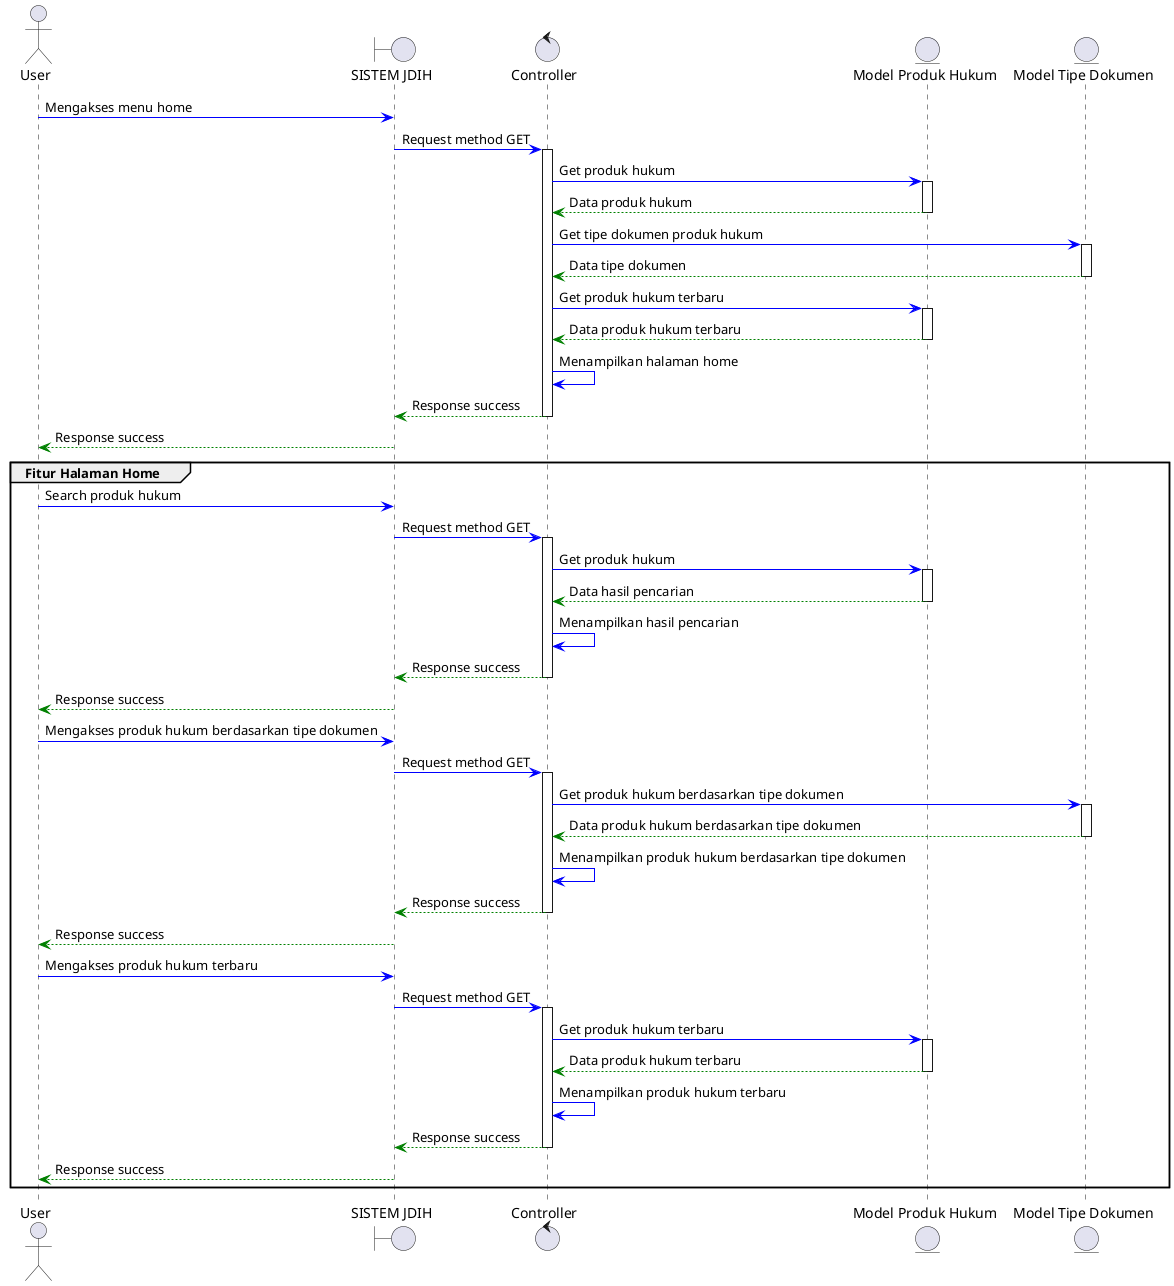 @startuml

actor User as user
boundary "SISTEM JDIH" as sistem
control "Controller" as homeController
entity "Model Produk Hukum" as model
entity "Model Tipe Dokumen" as modeltipe

user -[#Blue]> sistem : Mengakses menu home
sistem -[#Blue]> homeController : Request method GET
activate homeController
homeController -[#Blue]> model : Get produk hukum
activate model
model --[#Green]> homeController : Data produk hukum
deactivate model
homeController -[#Blue]> modeltipe : Get tipe dokumen produk hukum
activate modeltipe
modeltipe --[#Green]> homeController : Data tipe dokumen
deactivate modeltipe
homeController -[#Blue]> model : Get produk hukum terbaru
activate model
model --[#Green]> homeController : Data produk hukum terbaru
deactivate model
homeController -[#Blue]> homeController : Menampilkan halaman home
homeController --[#Green]> sistem : Response success
deactivate homeController
sistem --[#Green]> user : Response success

group Fitur Halaman Home

    user -[#Blue]> sistem : Search produk hukum
    sistem -[#Blue]> homeController : Request method GET
    activate homeController
    homeController -[#Blue]> model : Get produk hukum
    activate model
    model --[#Green]> homeController : Data hasil pencarian
    deactivate model
    homeController -[#Blue]> homeController : Menampilkan hasil pencarian
    homeController --[#Green]> sistem : Response success
    deactivate homeController
    sistem --[#Green]> user : Response success

    user -[#Blue]> sistem : Mengakses produk hukum berdasarkan tipe dokumen
    sistem -[#Blue]> homeController : Request method GET
    activate homeController
    homeController -[#Blue]> modeltipe : Get produk hukum berdasarkan tipe dokumen
    activate modeltipe
    modeltipe --[#Green]> homeController : Data produk hukum berdasarkan tipe dokumen
    deactivate modeltipe
    homeController -[#Blue]> homeController : Menampilkan produk hukum berdasarkan tipe dokumen
    homeController --[#Green]> sistem : Response success
    deactivate homeController
    sistem --[#Green]> user : Response success

    user -[#Blue]> sistem : Mengakses produk hukum terbaru
    sistem -[#Blue]> homeController : Request method GET
    activate homeController
    homeController -[#Blue]> model : Get produk hukum terbaru
    activate model
    model --[#Green]> homeController : Data produk hukum terbaru
    deactivate model
    homeController -[#Blue]> homeController : Menampilkan produk hukum terbaru
    homeController --[#Green]> sistem : Response success
    deactivate homeController
    sistem --[#Green]> user : Response success

end

@enduml
